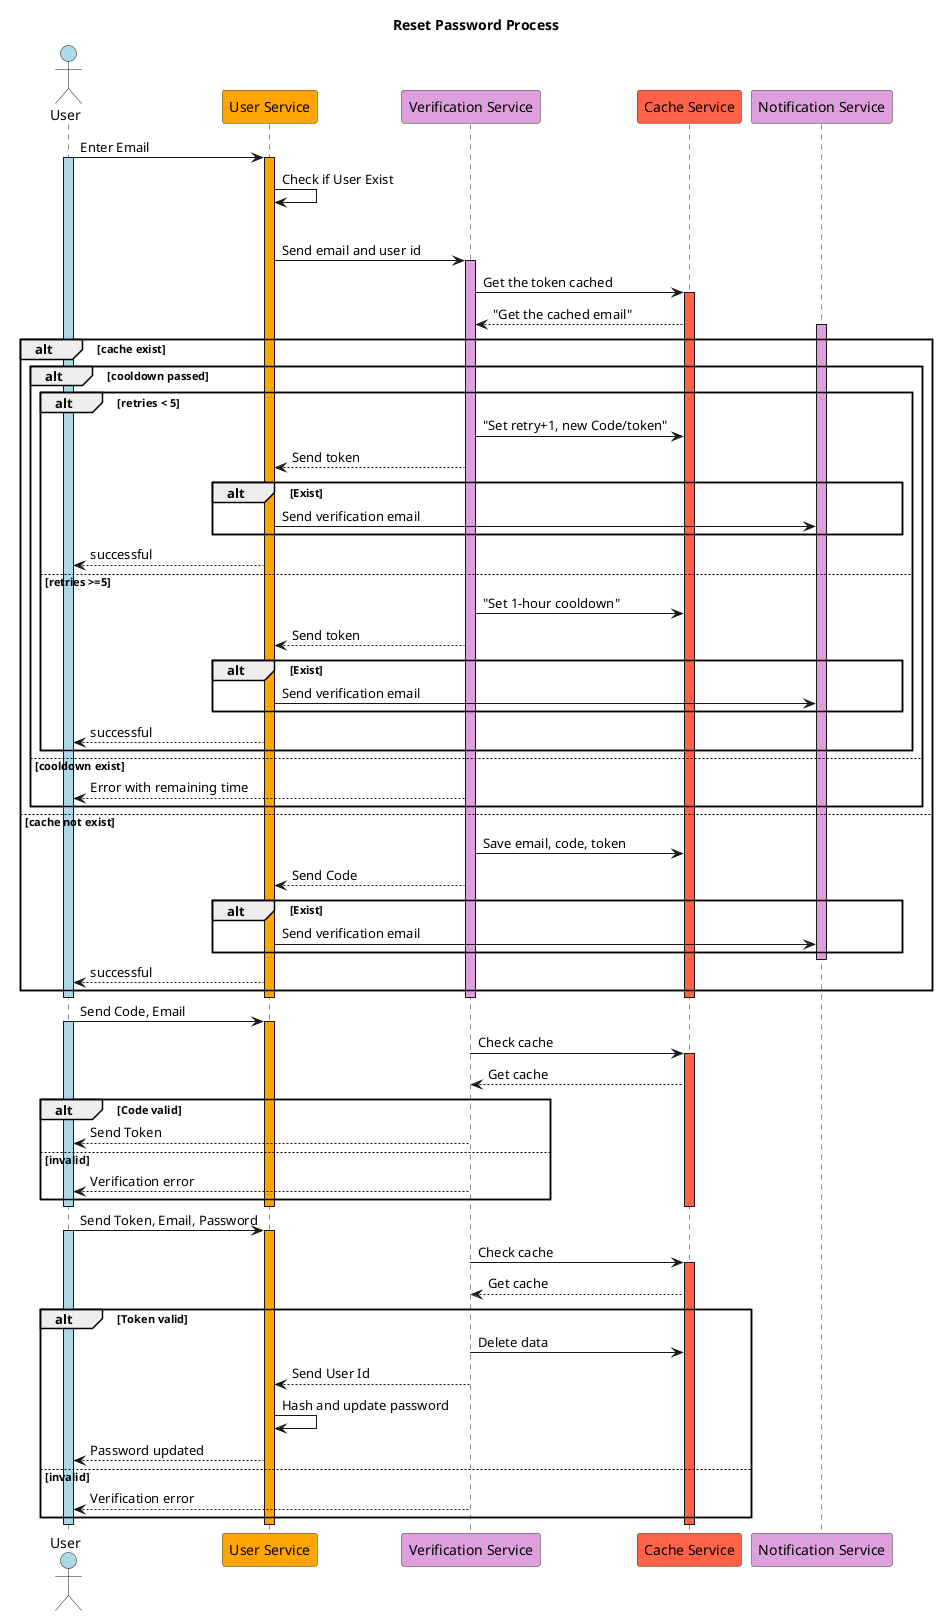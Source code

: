 @startuml
title Reset Password Process

skinparam ParticipantBackgroundColor #EEEEEE
skinparam ParticipantBorderColor #333333
skinparam sequenceAltBackgroundColor #FFFFFF

actor User #lightblue
participant "User Service" as UserService  #FFA500
participant "Verification Service" as VerificationService  #DDA0DD
participant "Cache Service" as CacheService  #FF6347
participant "Notification Service" as NotificationService  #DDA0DD

User -> UserService: Enter Email
activate User #lightblue
activate UserService #FFA500

UserService -> UserService: Check if User Exist
par verification 
  UserService -> VerificationService: Send email and user id
  activate VerificationService #DDA0DD
  
  VerificationService -> CacheService: Get the token cached
  activate CacheService #FF6347
  CacheService --> VerificationService: "Get the cached email"
  
  alt cache exist 
    activate NotificationService #DDA0DD
    alt cooldown passed 
      alt retries < 5 
        VerificationService -> CacheService: "Set retry+1, new Code/token"
        VerificationService --> UserService: Send token
        alt Exist 
          UserService -> NotificationService: Send verification email
        end
        UserService --> User: successful
      else retries >=5 
        VerificationService -> CacheService: "Set 1-hour cooldown"
        VerificationService --> UserService: Send token
        alt Exist 
          UserService -> NotificationService: Send verification email
        end
        UserService --> User: successful
      end
    else cooldown exist 
      VerificationService --> User: Error with remaining time
    end
  else cache not exist 
    VerificationService -> CacheService: Save email, code, token
    VerificationService --> UserService: Send Code
    alt Exist 
      UserService -> NotificationService: Send verification email
    end
    deactivate NotificationService
    UserService --> User: successful
  end
  deactivate CacheService
  deactivate VerificationService

deactivate UserService
deactivate User

' Get token from code process
User -> UserService: Send Code, Email
activate User #lightblue
activate UserService #FFA500

VerificationService -> CacheService: Check cache
activate CacheService #FF6347
CacheService --> VerificationService: Get cache
alt Code valid 
  VerificationService --> User: Send Token
else invalid 
  VerificationService --> User: Verification error
end
deactivate CacheService
deactivate UserService
deactivate User

' Change Password process
User -> UserService: Send Token, Email, Password
activate User #lightblue
activate UserService #FFA500

VerificationService -> CacheService: Check cache
activate CacheService #FF6347
CacheService --> VerificationService: Get cache
alt Token valid
  VerificationService -> CacheService: Delete data
  VerificationService --> UserService: Send User Id
  UserService -> UserService: Hash and update password
  UserService --> User: Password updated
else invalid
  VerificationService --> User: Verification error
end
deactivate CacheService
deactivate UserService
deactivate User
@enduml